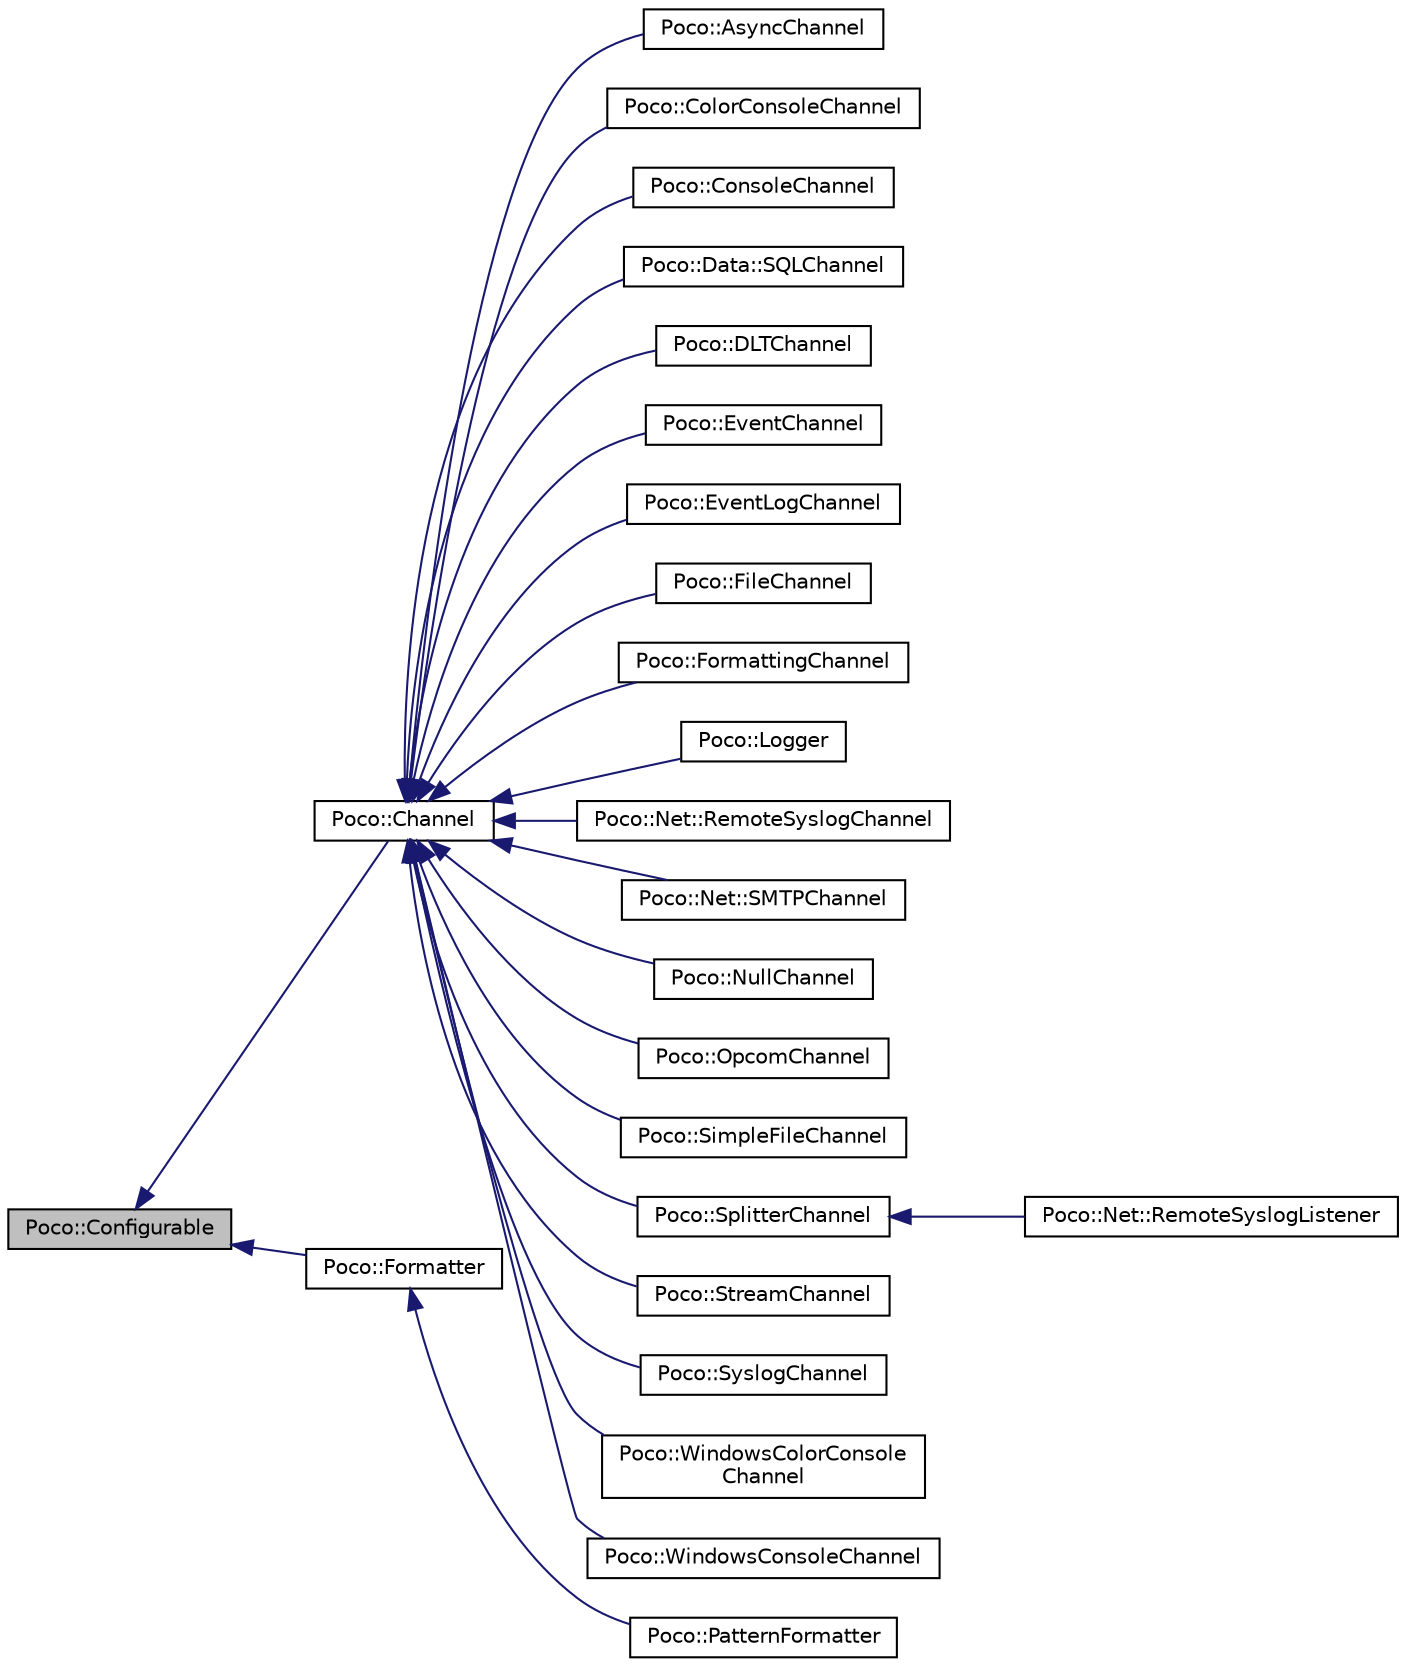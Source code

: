 digraph "Poco::Configurable"
{
 // LATEX_PDF_SIZE
  edge [fontname="Helvetica",fontsize="10",labelfontname="Helvetica",labelfontsize="10"];
  node [fontname="Helvetica",fontsize="10",shape=record];
  rankdir="LR";
  Node1 [label="Poco::Configurable",height=0.2,width=0.4,color="black", fillcolor="grey75", style="filled", fontcolor="black",tooltip=" "];
  Node1 -> Node2 [dir="back",color="midnightblue",fontsize="10",style="solid"];
  Node2 [label="Poco::Channel",height=0.2,width=0.4,color="black", fillcolor="white", style="filled",URL="$classPoco_1_1Channel.html",tooltip=" "];
  Node2 -> Node3 [dir="back",color="midnightblue",fontsize="10",style="solid"];
  Node3 [label="Poco::AsyncChannel",height=0.2,width=0.4,color="black", fillcolor="white", style="filled",URL="$classPoco_1_1AsyncChannel.html",tooltip=" "];
  Node2 -> Node4 [dir="back",color="midnightblue",fontsize="10",style="solid"];
  Node4 [label="Poco::ColorConsoleChannel",height=0.2,width=0.4,color="black", fillcolor="white", style="filled",URL="$classPoco_1_1ColorConsoleChannel.html",tooltip=" "];
  Node2 -> Node5 [dir="back",color="midnightblue",fontsize="10",style="solid"];
  Node5 [label="Poco::ConsoleChannel",height=0.2,width=0.4,color="black", fillcolor="white", style="filled",URL="$classPoco_1_1ConsoleChannel.html",tooltip=" "];
  Node2 -> Node6 [dir="back",color="midnightblue",fontsize="10",style="solid"];
  Node6 [label="Poco::Data::SQLChannel",height=0.2,width=0.4,color="black", fillcolor="white", style="filled",URL="$classPoco_1_1Data_1_1SQLChannel.html",tooltip=" "];
  Node2 -> Node7 [dir="back",color="midnightblue",fontsize="10",style="solid"];
  Node7 [label="Poco::DLTChannel",height=0.2,width=0.4,color="black", fillcolor="white", style="filled",URL="$classPoco_1_1DLTChannel.html",tooltip=" "];
  Node2 -> Node8 [dir="back",color="midnightblue",fontsize="10",style="solid"];
  Node8 [label="Poco::EventChannel",height=0.2,width=0.4,color="black", fillcolor="white", style="filled",URL="$classPoco_1_1EventChannel.html",tooltip=" "];
  Node2 -> Node9 [dir="back",color="midnightblue",fontsize="10",style="solid"];
  Node9 [label="Poco::EventLogChannel",height=0.2,width=0.4,color="black", fillcolor="white", style="filled",URL="$classPoco_1_1EventLogChannel.html",tooltip=" "];
  Node2 -> Node10 [dir="back",color="midnightblue",fontsize="10",style="solid"];
  Node10 [label="Poco::FileChannel",height=0.2,width=0.4,color="black", fillcolor="white", style="filled",URL="$classPoco_1_1FileChannel.html",tooltip=" "];
  Node2 -> Node11 [dir="back",color="midnightblue",fontsize="10",style="solid"];
  Node11 [label="Poco::FormattingChannel",height=0.2,width=0.4,color="black", fillcolor="white", style="filled",URL="$classPoco_1_1FormattingChannel.html",tooltip=" "];
  Node2 -> Node12 [dir="back",color="midnightblue",fontsize="10",style="solid"];
  Node12 [label="Poco::Logger",height=0.2,width=0.4,color="black", fillcolor="white", style="filled",URL="$classPoco_1_1Logger.html",tooltip=" "];
  Node2 -> Node13 [dir="back",color="midnightblue",fontsize="10",style="solid"];
  Node13 [label="Poco::Net::RemoteSyslogChannel",height=0.2,width=0.4,color="black", fillcolor="white", style="filled",URL="$classPoco_1_1Net_1_1RemoteSyslogChannel.html",tooltip=" "];
  Node2 -> Node14 [dir="back",color="midnightblue",fontsize="10",style="solid"];
  Node14 [label="Poco::Net::SMTPChannel",height=0.2,width=0.4,color="black", fillcolor="white", style="filled",URL="$classPoco_1_1Net_1_1SMTPChannel.html",tooltip="This Channel implements SMTP (email) logging."];
  Node2 -> Node15 [dir="back",color="midnightblue",fontsize="10",style="solid"];
  Node15 [label="Poco::NullChannel",height=0.2,width=0.4,color="black", fillcolor="white", style="filled",URL="$classPoco_1_1NullChannel.html",tooltip=" "];
  Node2 -> Node16 [dir="back",color="midnightblue",fontsize="10",style="solid"];
  Node16 [label="Poco::OpcomChannel",height=0.2,width=0.4,color="black", fillcolor="white", style="filled",URL="$classPoco_1_1OpcomChannel.html",tooltip="A OpenVMS-only channel that uses the OpenVMS OPCOM service."];
  Node2 -> Node17 [dir="back",color="midnightblue",fontsize="10",style="solid"];
  Node17 [label="Poco::SimpleFileChannel",height=0.2,width=0.4,color="black", fillcolor="white", style="filled",URL="$classPoco_1_1SimpleFileChannel.html",tooltip=" "];
  Node2 -> Node18 [dir="back",color="midnightblue",fontsize="10",style="solid"];
  Node18 [label="Poco::SplitterChannel",height=0.2,width=0.4,color="black", fillcolor="white", style="filled",URL="$classPoco_1_1SplitterChannel.html",tooltip=" "];
  Node18 -> Node19 [dir="back",color="midnightblue",fontsize="10",style="solid"];
  Node19 [label="Poco::Net::RemoteSyslogListener",height=0.2,width=0.4,color="black", fillcolor="white", style="filled",URL="$classPoco_1_1Net_1_1RemoteSyslogListener.html",tooltip=" "];
  Node2 -> Node20 [dir="back",color="midnightblue",fontsize="10",style="solid"];
  Node20 [label="Poco::StreamChannel",height=0.2,width=0.4,color="black", fillcolor="white", style="filled",URL="$classPoco_1_1StreamChannel.html",tooltip=" "];
  Node2 -> Node21 [dir="back",color="midnightblue",fontsize="10",style="solid"];
  Node21 [label="Poco::SyslogChannel",height=0.2,width=0.4,color="black", fillcolor="white", style="filled",URL="$classPoco_1_1SyslogChannel.html",tooltip="This Unix-only channel works with the Unix syslog service."];
  Node2 -> Node22 [dir="back",color="midnightblue",fontsize="10",style="solid"];
  Node22 [label="Poco::WindowsColorConsole\lChannel",height=0.2,width=0.4,color="black", fillcolor="white", style="filled",URL="$classPoco_1_1WindowsColorConsoleChannel.html",tooltip=" "];
  Node2 -> Node23 [dir="back",color="midnightblue",fontsize="10",style="solid"];
  Node23 [label="Poco::WindowsConsoleChannel",height=0.2,width=0.4,color="black", fillcolor="white", style="filled",URL="$classPoco_1_1WindowsConsoleChannel.html",tooltip=" "];
  Node1 -> Node24 [dir="back",color="midnightblue",fontsize="10",style="solid"];
  Node24 [label="Poco::Formatter",height=0.2,width=0.4,color="black", fillcolor="white", style="filled",URL="$classPoco_1_1Formatter.html",tooltip=" "];
  Node24 -> Node25 [dir="back",color="midnightblue",fontsize="10",style="solid"];
  Node25 [label="Poco::PatternFormatter",height=0.2,width=0.4,color="black", fillcolor="white", style="filled",URL="$classPoco_1_1PatternFormatter.html",tooltip=" "];
}
